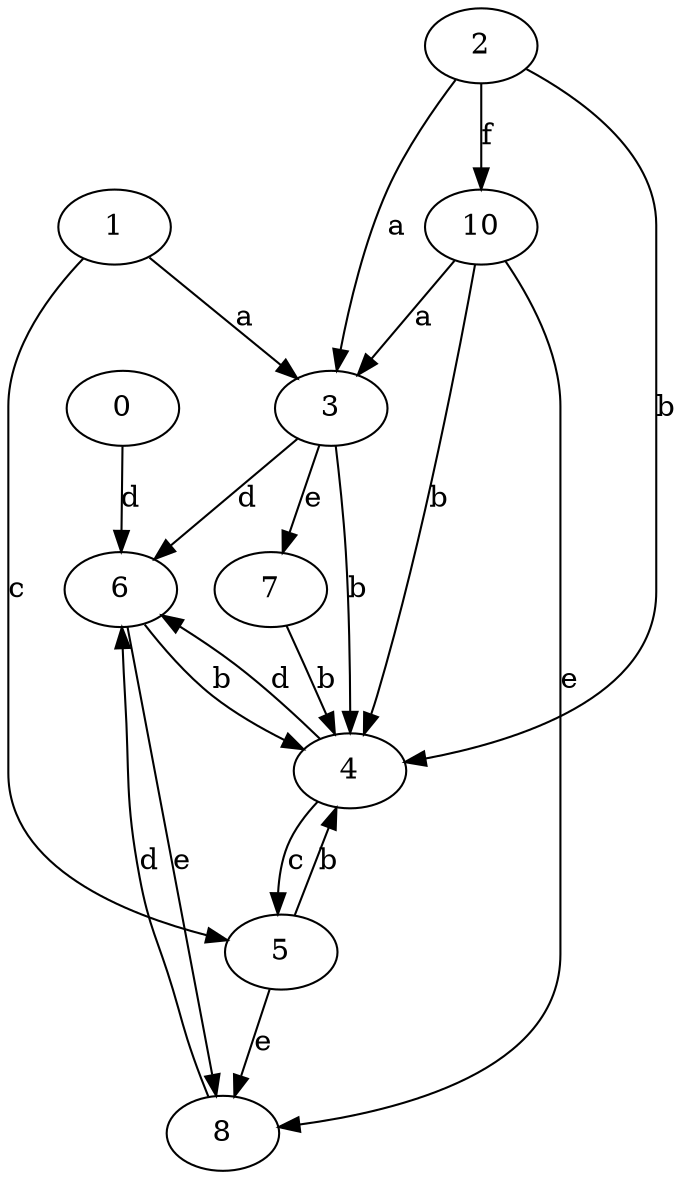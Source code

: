 strict digraph  {
0;
2;
3;
4;
5;
6;
7;
1;
8;
10;
0 -> 6  [label=d];
2 -> 3  [label=a];
2 -> 4  [label=b];
2 -> 10  [label=f];
3 -> 4  [label=b];
3 -> 6  [label=d];
3 -> 7  [label=e];
4 -> 5  [label=c];
4 -> 6  [label=d];
5 -> 4  [label=b];
5 -> 8  [label=e];
6 -> 4  [label=b];
6 -> 8  [label=e];
7 -> 4  [label=b];
1 -> 3  [label=a];
1 -> 5  [label=c];
8 -> 6  [label=d];
10 -> 3  [label=a];
10 -> 4  [label=b];
10 -> 8  [label=e];
}
